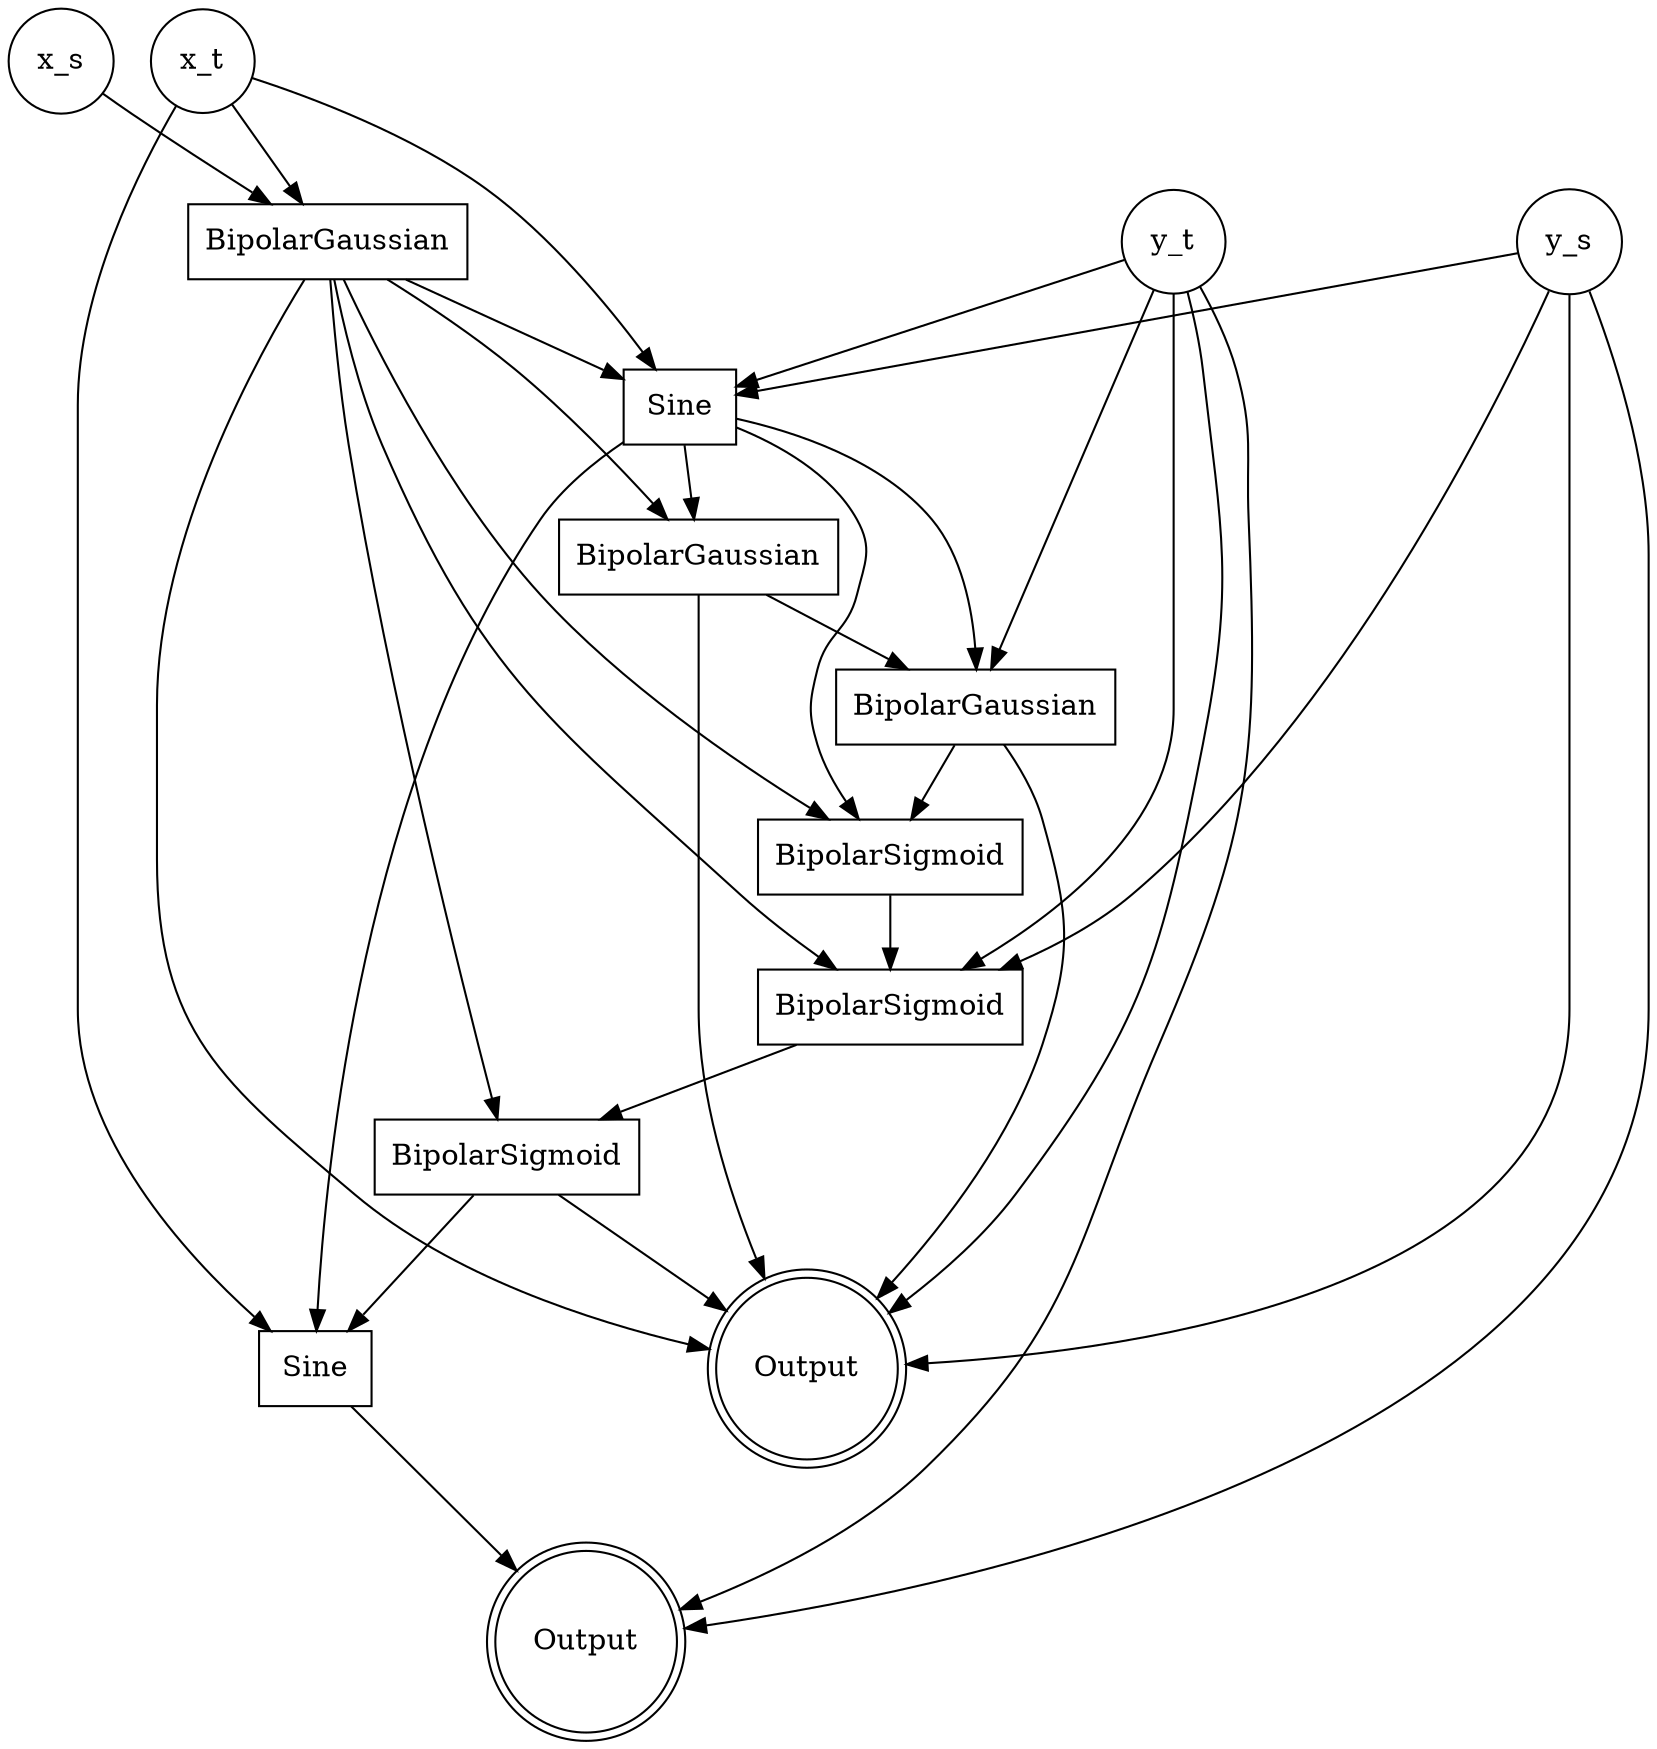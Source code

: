 digraph {
  0 [weight=0.0,shape=circle,label="x_s"];
  1 [weight=0.0,shape=circle,label="y_s"];
  2 [weight=0.0,shape=circle,label="x_t"];
  3 [weight=0.0,shape=circle,label="y_t"];
  4 [weight=0.0,shape=doublecircle,label="Output"];
  5 [weight=0.0,shape=doublecircle,label="Output"];
  6 [weight=0.0,shape=box,label="BipolarGaussian"];
  7 [weight=0.0,shape=box,label="Sine"];
  8 [weight=0.0,shape=box,label="BipolarGaussian"];
  9 [weight=0.0,shape=box,label="BipolarSigmoid"];
  10 [weight=0.0,shape=box,label="BipolarSigmoid"];
  11 [weight=0.0,shape=box,label="BipolarGaussian"];
  12 [weight=0.0,shape=box,label="BipolarSigmoid"];
  13 [weight=0.0,shape=box,label="Sine"];
  0 -> 6 [weight=0.33];
  1 -> 5 [weight=2.24];
  1 -> 4 [weight=-2.20];
  1 -> 7 [weight=-0.26];
  1 -> 10 [weight=-0.68];
  2 -> 6 [weight=1.94];
  2 -> 7 [weight=-2.14];
  2 -> 13 [weight=1.18];
  3 -> 4 [weight=-0.98];
  3 -> 5 [weight=-2.44];
  3 -> 7 [weight=-2.27];
  3 -> 8 [weight=-1.51];
  3 -> 10 [weight=1.86];
  6 -> 5 [weight=-2.63];
  6 -> 7 [weight=-2.18];
  6 -> 10 [weight=1.53];
  6 -> 9 [weight=-1.72];
  6 -> 11 [weight=-2.46];
  6 -> 12 [weight=1.32];
  7 -> 8 [weight=0.14];
  7 -> 11 [weight=0.35];
  7 -> 13 [weight=1.10];
  7 -> 12 [weight=-2.38];
  8 -> 5 [weight=0.12];
  8 -> 12 [weight=-2.94];
  9 -> 5 [weight=0.44];
  9 -> 13 [weight=1.68];
  10 -> 9 [weight=1.43];
  11 -> 5 [weight=2.71];
  11 -> 8 [weight=-0.49];
  12 -> 10 [weight=0.03];
  13 -> 4 [weight=0.66];
}
